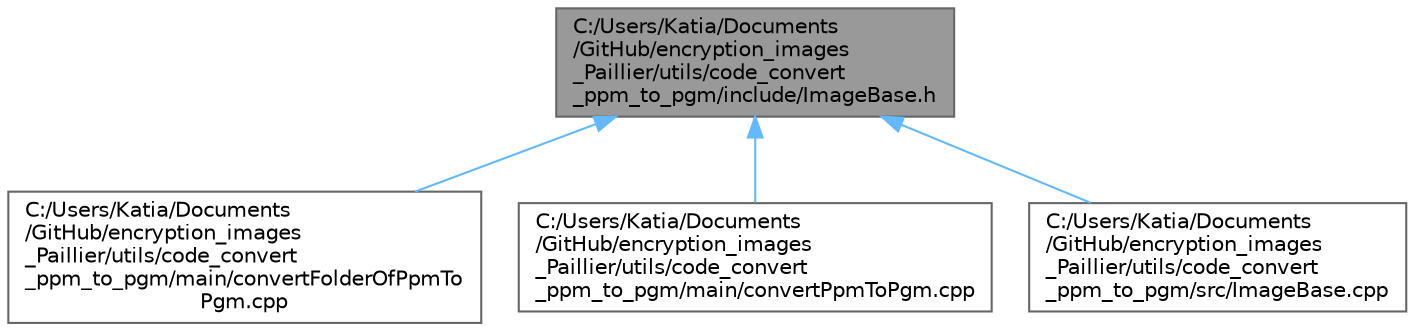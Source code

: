 digraph "C:/Users/Katia/Documents/GitHub/encryption_images_Paillier/utils/code_convert_ppm_to_pgm/include/ImageBase.h"
{
 // LATEX_PDF_SIZE
  bgcolor="transparent";
  edge [fontname=Helvetica,fontsize=10,labelfontname=Helvetica,labelfontsize=10];
  node [fontname=Helvetica,fontsize=10,shape=box,height=0.2,width=0.4];
  Node1 [id="Node000001",label="C:/Users/Katia/Documents\l/GitHub/encryption_images\l_Paillier/utils/code_convert\l_ppm_to_pgm/include/ImageBase.h",height=0.2,width=0.4,color="gray40", fillcolor="grey60", style="filled", fontcolor="black",tooltip=" "];
  Node1 -> Node2 [id="edge1_Node000001_Node000002",dir="back",color="steelblue1",style="solid",tooltip=" "];
  Node2 [id="Node000002",label="C:/Users/Katia/Documents\l/GitHub/encryption_images\l_Paillier/utils/code_convert\l_ppm_to_pgm/main/convertFolderOfPpmTo\lPgm.cpp",height=0.2,width=0.4,color="grey40", fillcolor="white", style="filled",URL="$convert_folder_of_ppm_to_pgm_8cpp.html",tooltip=" "];
  Node1 -> Node3 [id="edge2_Node000001_Node000003",dir="back",color="steelblue1",style="solid",tooltip=" "];
  Node3 [id="Node000003",label="C:/Users/Katia/Documents\l/GitHub/encryption_images\l_Paillier/utils/code_convert\l_ppm_to_pgm/main/convertPpmToPgm.cpp",height=0.2,width=0.4,color="grey40", fillcolor="white", style="filled",URL="$convert_ppm_to_pgm_8cpp.html",tooltip=" "];
  Node1 -> Node4 [id="edge3_Node000001_Node000004",dir="back",color="steelblue1",style="solid",tooltip=" "];
  Node4 [id="Node000004",label="C:/Users/Katia/Documents\l/GitHub/encryption_images\l_Paillier/utils/code_convert\l_ppm_to_pgm/src/ImageBase.cpp",height=0.2,width=0.4,color="grey40", fillcolor="white", style="filled",URL="$utils_2code__convert__ppm__to__pgm_2src_2_image_base_8cpp.html",tooltip=" "];
}
